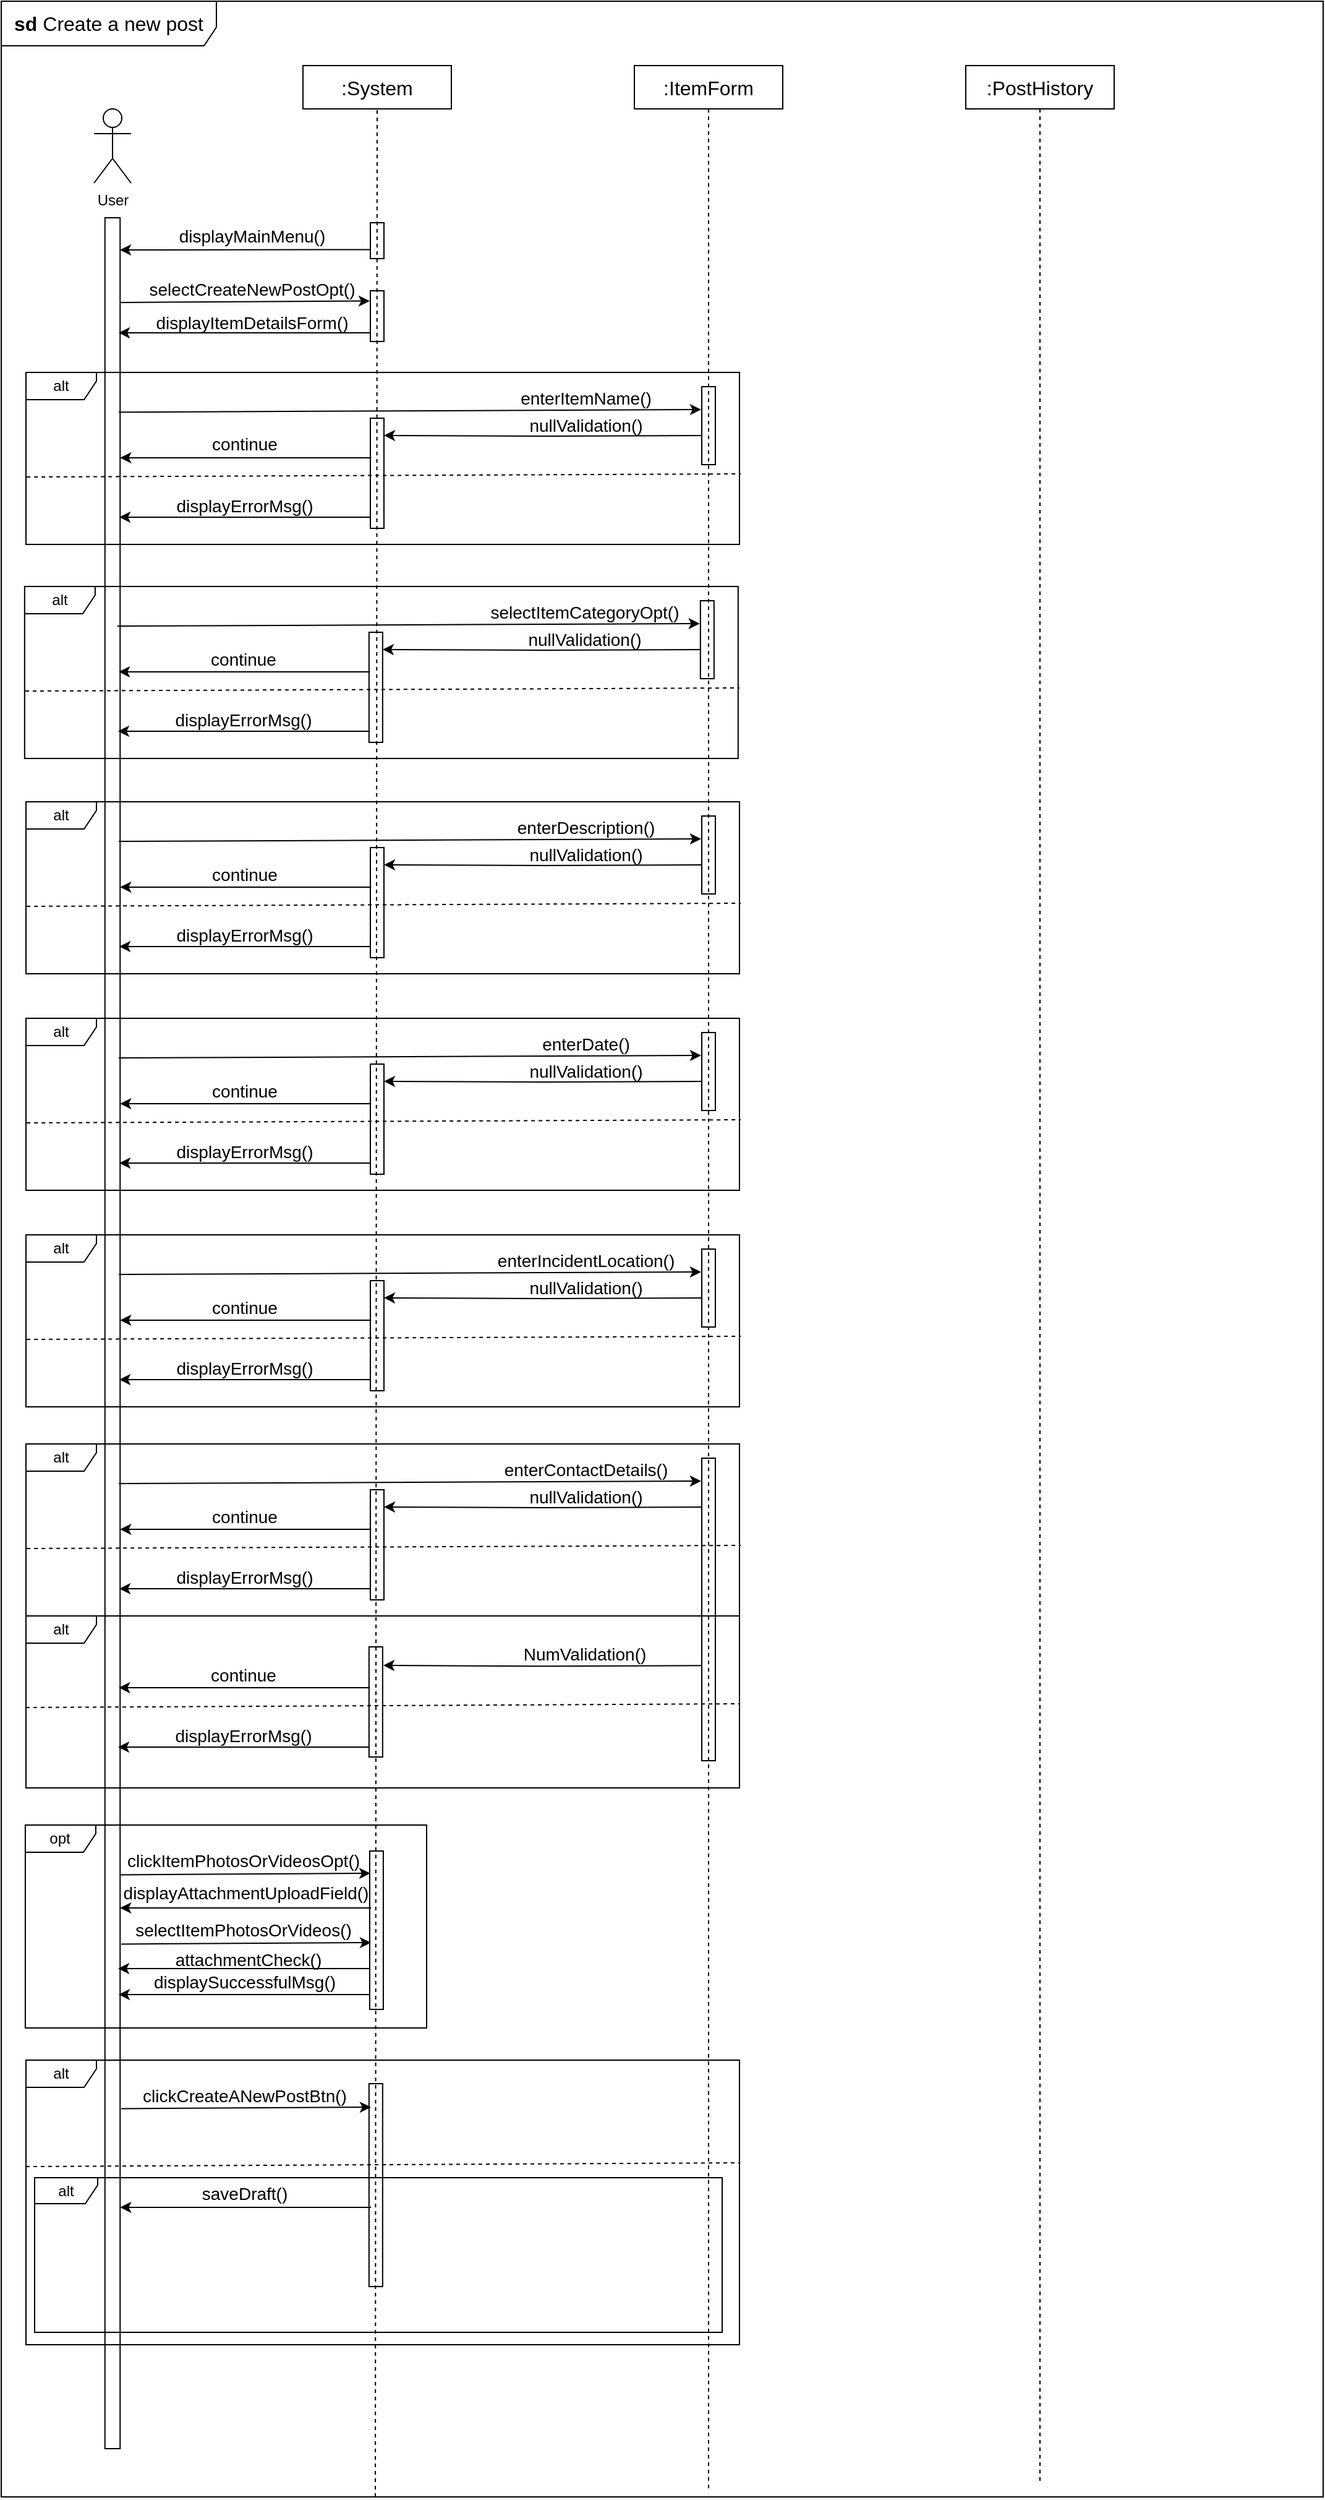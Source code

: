 <mxfile version="28.1.0">
  <diagram name="Page-1" id="sgsQ7huBA6DXoUmc6Gqc">
    <mxGraphModel dx="1068" dy="1124" grid="0" gridSize="10" guides="1" tooltips="1" connect="1" arrows="1" fold="1" page="0" pageScale="1" pageWidth="1100" pageHeight="850" math="0" shadow="0">
      <root>
        <mxCell id="0" />
        <mxCell id="1" parent="0" />
        <mxCell id="ZG9ES1SagPVRFGCV5ww2-1" value="User" style="shape=umlActor;verticalLabelPosition=bottom;verticalAlign=top;html=1;outlineConnect=0;" parent="1" vertex="1">
          <mxGeometry x="87" y="103" width="30" height="60" as="geometry" />
        </mxCell>
        <mxCell id="ZG9ES1SagPVRFGCV5ww2-2" value="" style="rounded=0;whiteSpace=wrap;html=1;" parent="1" vertex="1">
          <mxGeometry x="95.88" y="191" width="12.25" height="1803" as="geometry" />
        </mxCell>
        <mxCell id="ZG9ES1SagPVRFGCV5ww2-4" value="&lt;font style=&quot;font-size: 16px;&quot;&gt;&lt;b style=&quot;&quot;&gt;sd&lt;/b&gt; Create a new post&lt;/font&gt;" style="shape=umlFrame;whiteSpace=wrap;html=1;pointerEvents=0;width=174;height=36;movable=1;resizable=1;rotatable=1;deletable=1;editable=1;locked=0;connectable=1;" parent="1" vertex="1">
          <mxGeometry x="12" y="16" width="1069" height="2017" as="geometry" />
        </mxCell>
        <mxCell id="eCXgvbWs65na6q_Dgukh-114" style="edgeStyle=orthogonalEdgeStyle;rounded=0;orthogonalLoop=1;jettySize=auto;html=1;exitX=0.5;exitY=1;exitDx=0;exitDy=0;dashed=1;endArrow=none;endFill=0;movable=0;resizable=0;rotatable=0;deletable=0;editable=0;locked=1;connectable=0;" edge="1" parent="1" source="ZG9ES1SagPVRFGCV5ww2-6">
          <mxGeometry relative="1" as="geometry">
            <mxPoint x="584" y="2029" as="targetPoint" />
          </mxGeometry>
        </mxCell>
        <mxCell id="ZG9ES1SagPVRFGCV5ww2-6" value=":ItemForm" style="rounded=0;whiteSpace=wrap;html=1;fillColor=none;fontSize=16;" parent="1" vertex="1">
          <mxGeometry x="524" y="68" width="120" height="35" as="geometry" />
        </mxCell>
        <mxCell id="ZG9ES1SagPVRFGCV5ww2-7" value=":PostHistory" style="rounded=0;whiteSpace=wrap;html=1;fillColor=none;fontSize=16;" parent="1" vertex="1">
          <mxGeometry x="792" y="68" width="120" height="35" as="geometry" />
        </mxCell>
        <mxCell id="ZG9ES1SagPVRFGCV5ww2-8" value=":System" style="rounded=0;whiteSpace=wrap;html=1;fillColor=none;fontSize=16;" parent="1" vertex="1">
          <mxGeometry x="256" y="68" width="120" height="35" as="geometry" />
        </mxCell>
        <mxCell id="ZG9ES1SagPVRFGCV5ww2-16" value="" style="rounded=0;whiteSpace=wrap;html=1;fillColor=none;" parent="1" vertex="1">
          <mxGeometry x="310.5" y="195" width="11" height="29" as="geometry" />
        </mxCell>
        <mxCell id="ZG9ES1SagPVRFGCV5ww2-26" style="edgeStyle=orthogonalEdgeStyle;rounded=0;orthogonalLoop=1;jettySize=auto;html=1;exitX=0;exitY=0.75;exitDx=0;exitDy=0;" parent="1" source="ZG9ES1SagPVRFGCV5ww2-16" edge="1">
          <mxGeometry relative="1" as="geometry">
            <mxPoint x="108" y="217" as="targetPoint" />
            <Array as="points">
              <mxPoint x="108" y="217" />
            </Array>
          </mxGeometry>
        </mxCell>
        <mxCell id="ZG9ES1SagPVRFGCV5ww2-27" value="displayMainMenu()" style="text;strokeColor=none;align=center;fillColor=none;html=1;verticalAlign=middle;whiteSpace=wrap;rounded=0;fontSize=14;" parent="1" vertex="1">
          <mxGeometry x="185" y="191" width="60" height="30" as="geometry" />
        </mxCell>
        <mxCell id="ZG9ES1SagPVRFGCV5ww2-28" value="" style="rounded=0;whiteSpace=wrap;html=1;fillColor=none;" parent="1" vertex="1">
          <mxGeometry x="310.5" y="250" width="11" height="41" as="geometry" />
        </mxCell>
        <mxCell id="ZG9ES1SagPVRFGCV5ww2-29" value="" style="endArrow=classic;html=1;rounded=0;entryX=0;entryY=0.25;entryDx=0;entryDy=0;exitX=0.994;exitY=0.139;exitDx=0;exitDy=0;exitPerimeter=0;" parent="1" edge="1">
          <mxGeometry width="50" height="50" relative="1" as="geometry">
            <mxPoint x="108.057" y="259.481" as="sourcePoint" />
            <mxPoint x="310" y="258.25" as="targetPoint" />
          </mxGeometry>
        </mxCell>
        <mxCell id="ZG9ES1SagPVRFGCV5ww2-30" value="selectCreateNewPostOpt()" style="text;strokeColor=none;align=center;fillColor=none;html=1;verticalAlign=middle;whiteSpace=wrap;rounded=0;fontSize=14;" parent="1" vertex="1">
          <mxGeometry x="185" y="234" width="60" height="30" as="geometry" />
        </mxCell>
        <mxCell id="ZG9ES1SagPVRFGCV5ww2-33" value="displayItemDetailsForm()" style="text;strokeColor=none;align=center;fillColor=none;html=1;verticalAlign=middle;whiteSpace=wrap;rounded=0;fontSize=14;" parent="1" vertex="1">
          <mxGeometry x="185" y="261" width="60" height="30" as="geometry" />
        </mxCell>
        <mxCell id="eCXgvbWs65na6q_Dgukh-1" style="edgeStyle=orthogonalEdgeStyle;rounded=0;orthogonalLoop=1;jettySize=auto;html=1;exitX=0;exitY=0.75;exitDx=0;exitDy=0;entryX=0.994;entryY=0.041;entryDx=0;entryDy=0;entryPerimeter=0;" edge="1" parent="1">
          <mxGeometry relative="1" as="geometry">
            <mxPoint x="310" y="284" as="sourcePoint" />
            <mxPoint x="107" y="284" as="targetPoint" />
          </mxGeometry>
        </mxCell>
        <mxCell id="eCXgvbWs65na6q_Dgukh-3" value="" style="rounded=0;whiteSpace=wrap;html=1;fillColor=none;" vertex="1" parent="1">
          <mxGeometry x="578.5" y="327.5" width="11" height="63" as="geometry" />
        </mxCell>
        <mxCell id="eCXgvbWs65na6q_Dgukh-6" value="enterItemName()" style="text;strokeColor=none;align=center;fillColor=none;html=1;verticalAlign=middle;whiteSpace=wrap;rounded=0;fontSize=14;" vertex="1" parent="1">
          <mxGeometry x="455" y="322" width="60" height="30" as="geometry" />
        </mxCell>
        <mxCell id="eCXgvbWs65na6q_Dgukh-7" value="" style="endArrow=none;dashed=1;html=1;rounded=0;entryX=0.5;entryY=1;entryDx=0;entryDy=0;exitX=0.283;exitY=1;exitDx=0;exitDy=0;exitPerimeter=0;movable=0;resizable=0;rotatable=0;deletable=0;editable=0;locked=1;connectable=0;" edge="1" parent="1" source="ZG9ES1SagPVRFGCV5ww2-4" target="ZG9ES1SagPVRFGCV5ww2-8">
          <mxGeometry width="50" height="50" relative="1" as="geometry">
            <mxPoint x="313" y="465" as="sourcePoint" />
            <mxPoint x="363" y="415" as="targetPoint" />
          </mxGeometry>
        </mxCell>
        <mxCell id="eCXgvbWs65na6q_Dgukh-10" value="alt" style="shape=umlFrame;whiteSpace=wrap;html=1;pointerEvents=0;width=57;height=22;" vertex="1" parent="1">
          <mxGeometry x="32" y="316" width="577" height="139" as="geometry" />
        </mxCell>
        <mxCell id="eCXgvbWs65na6q_Dgukh-13" value="" style="rounded=0;whiteSpace=wrap;html=1;fillColor=none;" vertex="1" parent="1">
          <mxGeometry x="310.5" y="353" width="11" height="89" as="geometry" />
        </mxCell>
        <mxCell id="eCXgvbWs65na6q_Dgukh-15" style="edgeStyle=orthogonalEdgeStyle;rounded=0;orthogonalLoop=1;jettySize=auto;html=1;entryX=0.994;entryY=0.041;entryDx=0;entryDy=0;entryPerimeter=0;" edge="1" parent="1">
          <mxGeometry relative="1" as="geometry">
            <mxPoint x="579" y="367" as="sourcePoint" />
            <mxPoint x="321.5" y="366.91" as="targetPoint" />
          </mxGeometry>
        </mxCell>
        <mxCell id="eCXgvbWs65na6q_Dgukh-16" value="nullValidation()" style="text;strokeColor=none;align=center;fillColor=none;html=1;verticalAlign=middle;whiteSpace=wrap;rounded=0;fontSize=14;" vertex="1" parent="1">
          <mxGeometry x="455" y="344" width="60" height="30" as="geometry" />
        </mxCell>
        <mxCell id="eCXgvbWs65na6q_Dgukh-19" value="" style="endArrow=none;dashed=1;html=1;rounded=0;exitX=0.001;exitY=0.608;exitDx=0;exitDy=0;exitPerimeter=0;entryX=1.003;entryY=0.501;entryDx=0;entryDy=0;entryPerimeter=0;" edge="1" parent="1" source="eCXgvbWs65na6q_Dgukh-10">
          <mxGeometry width="50" height="50" relative="1" as="geometry">
            <mxPoint x="249.282" y="398.694" as="sourcePoint" />
            <mxPoint x="610.077" y="397.999" as="targetPoint" />
          </mxGeometry>
        </mxCell>
        <mxCell id="eCXgvbWs65na6q_Dgukh-20" style="edgeStyle=orthogonalEdgeStyle;rounded=0;orthogonalLoop=1;jettySize=auto;html=1;exitX=0;exitY=0.75;exitDx=0;exitDy=0;entryX=0.994;entryY=0.041;entryDx=0;entryDy=0;entryPerimeter=0;" edge="1" parent="1">
          <mxGeometry relative="1" as="geometry">
            <mxPoint x="311.13" y="385" as="sourcePoint" />
            <mxPoint x="108.13" y="385" as="targetPoint" />
          </mxGeometry>
        </mxCell>
        <mxCell id="eCXgvbWs65na6q_Dgukh-21" style="edgeStyle=orthogonalEdgeStyle;rounded=0;orthogonalLoop=1;jettySize=auto;html=1;exitX=0;exitY=0.75;exitDx=0;exitDy=0;entryX=0.994;entryY=0.041;entryDx=0;entryDy=0;entryPerimeter=0;" edge="1" parent="1">
          <mxGeometry relative="1" as="geometry">
            <mxPoint x="310.5" y="433" as="sourcePoint" />
            <mxPoint x="107.5" y="433" as="targetPoint" />
          </mxGeometry>
        </mxCell>
        <mxCell id="eCXgvbWs65na6q_Dgukh-22" value="displayErrorMsg()" style="text;strokeColor=none;align=center;fillColor=none;html=1;verticalAlign=middle;whiteSpace=wrap;rounded=0;fontSize=14;" vertex="1" parent="1">
          <mxGeometry x="179" y="409" width="60" height="30" as="geometry" />
        </mxCell>
        <mxCell id="eCXgvbWs65na6q_Dgukh-25" value="continue" style="text;strokeColor=none;align=center;fillColor=none;html=1;verticalAlign=middle;whiteSpace=wrap;rounded=0;fontSize=14;" vertex="1" parent="1">
          <mxGeometry x="179" y="359" width="60" height="30" as="geometry" />
        </mxCell>
        <mxCell id="eCXgvbWs65na6q_Dgukh-27" value="" style="endArrow=classic;html=1;rounded=0;entryX=0;entryY=0.25;entryDx=0;entryDy=0;exitX=0.913;exitY=0.091;exitDx=0;exitDy=0;exitPerimeter=0;" edge="1" parent="1">
          <mxGeometry width="50" height="50" relative="1" as="geometry">
            <mxPoint x="107.064" y="348.14" as="sourcePoint" />
            <mxPoint x="577.943" y="346" as="targetPoint" />
          </mxGeometry>
        </mxCell>
        <mxCell id="eCXgvbWs65na6q_Dgukh-28" value="" style="rounded=0;whiteSpace=wrap;html=1;fillColor=none;" vertex="1" parent="1">
          <mxGeometry x="577.42" y="500.5" width="11" height="63" as="geometry" />
        </mxCell>
        <mxCell id="eCXgvbWs65na6q_Dgukh-29" value="selectItemCategoryOpt()" style="text;strokeColor=none;align=center;fillColor=none;html=1;verticalAlign=middle;whiteSpace=wrap;rounded=0;fontSize=14;" vertex="1" parent="1">
          <mxGeometry x="453.92" y="495" width="60" height="30" as="geometry" />
        </mxCell>
        <mxCell id="eCXgvbWs65na6q_Dgukh-30" value="alt" style="shape=umlFrame;whiteSpace=wrap;html=1;pointerEvents=0;width=57;height=22;" vertex="1" parent="1">
          <mxGeometry x="30.92" y="489" width="577" height="139" as="geometry" />
        </mxCell>
        <mxCell id="eCXgvbWs65na6q_Dgukh-31" value="" style="rounded=0;whiteSpace=wrap;html=1;fillColor=none;" vertex="1" parent="1">
          <mxGeometry x="309.42" y="526" width="11" height="89" as="geometry" />
        </mxCell>
        <mxCell id="eCXgvbWs65na6q_Dgukh-32" style="edgeStyle=orthogonalEdgeStyle;rounded=0;orthogonalLoop=1;jettySize=auto;html=1;entryX=0.994;entryY=0.041;entryDx=0;entryDy=0;entryPerimeter=0;" edge="1" parent="1">
          <mxGeometry relative="1" as="geometry">
            <mxPoint x="577.92" y="540" as="sourcePoint" />
            <mxPoint x="320.42" y="539.91" as="targetPoint" />
          </mxGeometry>
        </mxCell>
        <mxCell id="eCXgvbWs65na6q_Dgukh-33" value="nullValidation()" style="text;strokeColor=none;align=center;fillColor=none;html=1;verticalAlign=middle;whiteSpace=wrap;rounded=0;fontSize=14;" vertex="1" parent="1">
          <mxGeometry x="453.92" y="517" width="60" height="30" as="geometry" />
        </mxCell>
        <mxCell id="eCXgvbWs65na6q_Dgukh-34" value="" style="endArrow=none;dashed=1;html=1;rounded=0;exitX=0.001;exitY=0.608;exitDx=0;exitDy=0;exitPerimeter=0;entryX=1.003;entryY=0.501;entryDx=0;entryDy=0;entryPerimeter=0;" edge="1" parent="1" source="eCXgvbWs65na6q_Dgukh-30">
          <mxGeometry width="50" height="50" relative="1" as="geometry">
            <mxPoint x="248.202" y="571.694" as="sourcePoint" />
            <mxPoint x="608.997" y="570.999" as="targetPoint" />
          </mxGeometry>
        </mxCell>
        <mxCell id="eCXgvbWs65na6q_Dgukh-35" style="edgeStyle=orthogonalEdgeStyle;rounded=0;orthogonalLoop=1;jettySize=auto;html=1;exitX=0;exitY=0.75;exitDx=0;exitDy=0;entryX=0.994;entryY=0.041;entryDx=0;entryDy=0;entryPerimeter=0;" edge="1" parent="1">
          <mxGeometry relative="1" as="geometry">
            <mxPoint x="310.05" y="558" as="sourcePoint" />
            <mxPoint x="107.05" y="558" as="targetPoint" />
          </mxGeometry>
        </mxCell>
        <mxCell id="eCXgvbWs65na6q_Dgukh-36" style="edgeStyle=orthogonalEdgeStyle;rounded=0;orthogonalLoop=1;jettySize=auto;html=1;exitX=0;exitY=0.75;exitDx=0;exitDy=0;entryX=0.994;entryY=0.041;entryDx=0;entryDy=0;entryPerimeter=0;" edge="1" parent="1">
          <mxGeometry relative="1" as="geometry">
            <mxPoint x="309.42" y="606" as="sourcePoint" />
            <mxPoint x="106.42" y="606" as="targetPoint" />
          </mxGeometry>
        </mxCell>
        <mxCell id="eCXgvbWs65na6q_Dgukh-37" value="displayErrorMsg()" style="text;strokeColor=none;align=center;fillColor=none;html=1;verticalAlign=middle;whiteSpace=wrap;rounded=0;fontSize=14;" vertex="1" parent="1">
          <mxGeometry x="177.92" y="582" width="60" height="30" as="geometry" />
        </mxCell>
        <mxCell id="eCXgvbWs65na6q_Dgukh-38" value="continue" style="text;strokeColor=none;align=center;fillColor=none;html=1;verticalAlign=middle;whiteSpace=wrap;rounded=0;fontSize=14;" vertex="1" parent="1">
          <mxGeometry x="177.92" y="533" width="60" height="30" as="geometry" />
        </mxCell>
        <mxCell id="eCXgvbWs65na6q_Dgukh-39" value="" style="endArrow=classic;html=1;rounded=0;entryX=0;entryY=0.25;entryDx=0;entryDy=0;exitX=0.913;exitY=0.091;exitDx=0;exitDy=0;exitPerimeter=0;" edge="1" parent="1">
          <mxGeometry width="50" height="50" relative="1" as="geometry">
            <mxPoint x="105.92" y="521" as="sourcePoint" />
            <mxPoint x="576.863" y="519" as="targetPoint" />
          </mxGeometry>
        </mxCell>
        <mxCell id="eCXgvbWs65na6q_Dgukh-43" value="" style="rounded=0;whiteSpace=wrap;html=1;fillColor=none;" vertex="1" parent="1">
          <mxGeometry x="578.5" y="674.5" width="11" height="63" as="geometry" />
        </mxCell>
        <mxCell id="eCXgvbWs65na6q_Dgukh-44" value="enterDescription()" style="text;strokeColor=none;align=center;fillColor=none;html=1;verticalAlign=middle;whiteSpace=wrap;rounded=0;fontSize=14;" vertex="1" parent="1">
          <mxGeometry x="455" y="669" width="60" height="30" as="geometry" />
        </mxCell>
        <mxCell id="eCXgvbWs65na6q_Dgukh-45" value="alt" style="shape=umlFrame;whiteSpace=wrap;html=1;pointerEvents=0;width=57;height=22;" vertex="1" parent="1">
          <mxGeometry x="32" y="663" width="577" height="139" as="geometry" />
        </mxCell>
        <mxCell id="eCXgvbWs65na6q_Dgukh-46" value="" style="rounded=0;whiteSpace=wrap;html=1;fillColor=none;" vertex="1" parent="1">
          <mxGeometry x="310.5" y="700" width="11" height="89" as="geometry" />
        </mxCell>
        <mxCell id="eCXgvbWs65na6q_Dgukh-47" style="edgeStyle=orthogonalEdgeStyle;rounded=0;orthogonalLoop=1;jettySize=auto;html=1;entryX=0.994;entryY=0.041;entryDx=0;entryDy=0;entryPerimeter=0;" edge="1" parent="1">
          <mxGeometry relative="1" as="geometry">
            <mxPoint x="579" y="714" as="sourcePoint" />
            <mxPoint x="321.5" y="713.91" as="targetPoint" />
          </mxGeometry>
        </mxCell>
        <mxCell id="eCXgvbWs65na6q_Dgukh-48" value="nullValidation()" style="text;strokeColor=none;align=center;fillColor=none;html=1;verticalAlign=middle;whiteSpace=wrap;rounded=0;fontSize=14;" vertex="1" parent="1">
          <mxGeometry x="455" y="691" width="60" height="30" as="geometry" />
        </mxCell>
        <mxCell id="eCXgvbWs65na6q_Dgukh-49" value="" style="endArrow=none;dashed=1;html=1;rounded=0;exitX=0.001;exitY=0.608;exitDx=0;exitDy=0;exitPerimeter=0;entryX=1.003;entryY=0.501;entryDx=0;entryDy=0;entryPerimeter=0;" edge="1" parent="1" source="eCXgvbWs65na6q_Dgukh-45">
          <mxGeometry width="50" height="50" relative="1" as="geometry">
            <mxPoint x="249.282" y="745.694" as="sourcePoint" />
            <mxPoint x="610.077" y="744.999" as="targetPoint" />
          </mxGeometry>
        </mxCell>
        <mxCell id="eCXgvbWs65na6q_Dgukh-50" style="edgeStyle=orthogonalEdgeStyle;rounded=0;orthogonalLoop=1;jettySize=auto;html=1;exitX=0;exitY=0.75;exitDx=0;exitDy=0;entryX=0.994;entryY=0.041;entryDx=0;entryDy=0;entryPerimeter=0;" edge="1" parent="1">
          <mxGeometry relative="1" as="geometry">
            <mxPoint x="311.13" y="732" as="sourcePoint" />
            <mxPoint x="108.13" y="732" as="targetPoint" />
          </mxGeometry>
        </mxCell>
        <mxCell id="eCXgvbWs65na6q_Dgukh-51" style="edgeStyle=orthogonalEdgeStyle;rounded=0;orthogonalLoop=1;jettySize=auto;html=1;exitX=0;exitY=0.75;exitDx=0;exitDy=0;entryX=0.994;entryY=0.041;entryDx=0;entryDy=0;entryPerimeter=0;" edge="1" parent="1">
          <mxGeometry relative="1" as="geometry">
            <mxPoint x="310.5" y="780" as="sourcePoint" />
            <mxPoint x="107.5" y="780" as="targetPoint" />
          </mxGeometry>
        </mxCell>
        <mxCell id="eCXgvbWs65na6q_Dgukh-52" value="displayErrorMsg()" style="text;strokeColor=none;align=center;fillColor=none;html=1;verticalAlign=middle;whiteSpace=wrap;rounded=0;fontSize=14;" vertex="1" parent="1">
          <mxGeometry x="179" y="756" width="60" height="30" as="geometry" />
        </mxCell>
        <mxCell id="eCXgvbWs65na6q_Dgukh-53" value="continue" style="text;strokeColor=none;align=center;fillColor=none;html=1;verticalAlign=middle;whiteSpace=wrap;rounded=0;fontSize=14;" vertex="1" parent="1">
          <mxGeometry x="179" y="707" width="60" height="30" as="geometry" />
        </mxCell>
        <mxCell id="eCXgvbWs65na6q_Dgukh-54" value="" style="endArrow=classic;html=1;rounded=0;entryX=0;entryY=0.25;entryDx=0;entryDy=0;exitX=0.913;exitY=0.091;exitDx=0;exitDy=0;exitPerimeter=0;" edge="1" parent="1">
          <mxGeometry width="50" height="50" relative="1" as="geometry">
            <mxPoint x="107" y="695" as="sourcePoint" />
            <mxPoint x="577.943" y="693" as="targetPoint" />
          </mxGeometry>
        </mxCell>
        <mxCell id="eCXgvbWs65na6q_Dgukh-56" value="" style="rounded=0;whiteSpace=wrap;html=1;fillColor=none;" vertex="1" parent="1">
          <mxGeometry x="578.5" y="849.5" width="11" height="63" as="geometry" />
        </mxCell>
        <mxCell id="eCXgvbWs65na6q_Dgukh-57" value="enterDate()" style="text;strokeColor=none;align=center;fillColor=none;html=1;verticalAlign=middle;whiteSpace=wrap;rounded=0;fontSize=14;" vertex="1" parent="1">
          <mxGeometry x="455" y="844" width="60" height="30" as="geometry" />
        </mxCell>
        <mxCell id="eCXgvbWs65na6q_Dgukh-58" value="alt" style="shape=umlFrame;whiteSpace=wrap;html=1;pointerEvents=0;width=57;height=22;" vertex="1" parent="1">
          <mxGeometry x="32" y="838" width="577" height="139" as="geometry" />
        </mxCell>
        <mxCell id="eCXgvbWs65na6q_Dgukh-59" value="" style="rounded=0;whiteSpace=wrap;html=1;fillColor=none;" vertex="1" parent="1">
          <mxGeometry x="310.5" y="875" width="11" height="89" as="geometry" />
        </mxCell>
        <mxCell id="eCXgvbWs65na6q_Dgukh-60" style="edgeStyle=orthogonalEdgeStyle;rounded=0;orthogonalLoop=1;jettySize=auto;html=1;entryX=0.994;entryY=0.041;entryDx=0;entryDy=0;entryPerimeter=0;" edge="1" parent="1">
          <mxGeometry relative="1" as="geometry">
            <mxPoint x="579" y="889" as="sourcePoint" />
            <mxPoint x="321.5" y="888.91" as="targetPoint" />
          </mxGeometry>
        </mxCell>
        <mxCell id="eCXgvbWs65na6q_Dgukh-61" value="nullValidation()" style="text;strokeColor=none;align=center;fillColor=none;html=1;verticalAlign=middle;whiteSpace=wrap;rounded=0;fontSize=14;" vertex="1" parent="1">
          <mxGeometry x="455" y="866" width="60" height="30" as="geometry" />
        </mxCell>
        <mxCell id="eCXgvbWs65na6q_Dgukh-62" value="" style="endArrow=none;dashed=1;html=1;rounded=0;exitX=0.001;exitY=0.608;exitDx=0;exitDy=0;exitPerimeter=0;entryX=1.003;entryY=0.501;entryDx=0;entryDy=0;entryPerimeter=0;" edge="1" parent="1" source="eCXgvbWs65na6q_Dgukh-58">
          <mxGeometry width="50" height="50" relative="1" as="geometry">
            <mxPoint x="249.282" y="920.694" as="sourcePoint" />
            <mxPoint x="610.077" y="919.999" as="targetPoint" />
          </mxGeometry>
        </mxCell>
        <mxCell id="eCXgvbWs65na6q_Dgukh-63" style="edgeStyle=orthogonalEdgeStyle;rounded=0;orthogonalLoop=1;jettySize=auto;html=1;exitX=0;exitY=0.75;exitDx=0;exitDy=0;entryX=0.994;entryY=0.041;entryDx=0;entryDy=0;entryPerimeter=0;" edge="1" parent="1">
          <mxGeometry relative="1" as="geometry">
            <mxPoint x="311.13" y="907" as="sourcePoint" />
            <mxPoint x="108.13" y="907" as="targetPoint" />
          </mxGeometry>
        </mxCell>
        <mxCell id="eCXgvbWs65na6q_Dgukh-64" style="edgeStyle=orthogonalEdgeStyle;rounded=0;orthogonalLoop=1;jettySize=auto;html=1;exitX=0;exitY=0.75;exitDx=0;exitDy=0;entryX=0.994;entryY=0.041;entryDx=0;entryDy=0;entryPerimeter=0;" edge="1" parent="1">
          <mxGeometry relative="1" as="geometry">
            <mxPoint x="310.5" y="955" as="sourcePoint" />
            <mxPoint x="107.5" y="955" as="targetPoint" />
          </mxGeometry>
        </mxCell>
        <mxCell id="eCXgvbWs65na6q_Dgukh-65" value="displayErrorMsg()" style="text;strokeColor=none;align=center;fillColor=none;html=1;verticalAlign=middle;whiteSpace=wrap;rounded=0;fontSize=14;" vertex="1" parent="1">
          <mxGeometry x="179" y="931" width="60" height="30" as="geometry" />
        </mxCell>
        <mxCell id="eCXgvbWs65na6q_Dgukh-66" value="continue" style="text;strokeColor=none;align=center;fillColor=none;html=1;verticalAlign=middle;whiteSpace=wrap;rounded=0;fontSize=14;" vertex="1" parent="1">
          <mxGeometry x="179" y="882" width="60" height="30" as="geometry" />
        </mxCell>
        <mxCell id="eCXgvbWs65na6q_Dgukh-67" value="" style="endArrow=classic;html=1;rounded=0;entryX=0;entryY=0.25;entryDx=0;entryDy=0;exitX=0.913;exitY=0.091;exitDx=0;exitDy=0;exitPerimeter=0;" edge="1" parent="1">
          <mxGeometry width="50" height="50" relative="1" as="geometry">
            <mxPoint x="107" y="870" as="sourcePoint" />
            <mxPoint x="577.943" y="868" as="targetPoint" />
          </mxGeometry>
        </mxCell>
        <mxCell id="eCXgvbWs65na6q_Dgukh-69" value="" style="rounded=0;whiteSpace=wrap;html=1;fillColor=none;" vertex="1" parent="1">
          <mxGeometry x="578.5" y="1024.5" width="11" height="63" as="geometry" />
        </mxCell>
        <mxCell id="eCXgvbWs65na6q_Dgukh-70" value="enterIncidentLocation()" style="text;strokeColor=none;align=center;fillColor=none;html=1;verticalAlign=middle;whiteSpace=wrap;rounded=0;fontSize=14;" vertex="1" parent="1">
          <mxGeometry x="455" y="1019" width="60" height="30" as="geometry" />
        </mxCell>
        <mxCell id="eCXgvbWs65na6q_Dgukh-71" value="alt" style="shape=umlFrame;whiteSpace=wrap;html=1;pointerEvents=0;width=57;height=22;" vertex="1" parent="1">
          <mxGeometry x="32" y="1013" width="577" height="139" as="geometry" />
        </mxCell>
        <mxCell id="eCXgvbWs65na6q_Dgukh-72" value="" style="rounded=0;whiteSpace=wrap;html=1;fillColor=none;" vertex="1" parent="1">
          <mxGeometry x="310.5" y="1050" width="11" height="89" as="geometry" />
        </mxCell>
        <mxCell id="eCXgvbWs65na6q_Dgukh-73" style="edgeStyle=orthogonalEdgeStyle;rounded=0;orthogonalLoop=1;jettySize=auto;html=1;entryX=0.994;entryY=0.041;entryDx=0;entryDy=0;entryPerimeter=0;" edge="1" parent="1">
          <mxGeometry relative="1" as="geometry">
            <mxPoint x="579" y="1064" as="sourcePoint" />
            <mxPoint x="321.5" y="1063.91" as="targetPoint" />
          </mxGeometry>
        </mxCell>
        <mxCell id="eCXgvbWs65na6q_Dgukh-74" value="nullValidation()" style="text;strokeColor=none;align=center;fillColor=none;html=1;verticalAlign=middle;whiteSpace=wrap;rounded=0;fontSize=14;" vertex="1" parent="1">
          <mxGeometry x="455" y="1041" width="60" height="30" as="geometry" />
        </mxCell>
        <mxCell id="eCXgvbWs65na6q_Dgukh-75" value="" style="endArrow=none;dashed=1;html=1;rounded=0;exitX=0.001;exitY=0.608;exitDx=0;exitDy=0;exitPerimeter=0;entryX=1.003;entryY=0.501;entryDx=0;entryDy=0;entryPerimeter=0;" edge="1" parent="1" source="eCXgvbWs65na6q_Dgukh-71">
          <mxGeometry width="50" height="50" relative="1" as="geometry">
            <mxPoint x="249.282" y="1095.694" as="sourcePoint" />
            <mxPoint x="610.077" y="1094.999" as="targetPoint" />
          </mxGeometry>
        </mxCell>
        <mxCell id="eCXgvbWs65na6q_Dgukh-76" style="edgeStyle=orthogonalEdgeStyle;rounded=0;orthogonalLoop=1;jettySize=auto;html=1;exitX=0;exitY=0.75;exitDx=0;exitDy=0;entryX=0.994;entryY=0.041;entryDx=0;entryDy=0;entryPerimeter=0;" edge="1" parent="1">
          <mxGeometry relative="1" as="geometry">
            <mxPoint x="311.13" y="1082" as="sourcePoint" />
            <mxPoint x="108.13" y="1082" as="targetPoint" />
          </mxGeometry>
        </mxCell>
        <mxCell id="eCXgvbWs65na6q_Dgukh-77" style="edgeStyle=orthogonalEdgeStyle;rounded=0;orthogonalLoop=1;jettySize=auto;html=1;exitX=0;exitY=0.75;exitDx=0;exitDy=0;entryX=0.994;entryY=0.041;entryDx=0;entryDy=0;entryPerimeter=0;" edge="1" parent="1">
          <mxGeometry relative="1" as="geometry">
            <mxPoint x="310.5" y="1130" as="sourcePoint" />
            <mxPoint x="107.5" y="1130" as="targetPoint" />
          </mxGeometry>
        </mxCell>
        <mxCell id="eCXgvbWs65na6q_Dgukh-78" value="displayErrorMsg()" style="text;strokeColor=none;align=center;fillColor=none;html=1;verticalAlign=middle;whiteSpace=wrap;rounded=0;fontSize=14;" vertex="1" parent="1">
          <mxGeometry x="179" y="1106" width="60" height="30" as="geometry" />
        </mxCell>
        <mxCell id="eCXgvbWs65na6q_Dgukh-79" value="continue" style="text;strokeColor=none;align=center;fillColor=none;html=1;verticalAlign=middle;whiteSpace=wrap;rounded=0;fontSize=14;" vertex="1" parent="1">
          <mxGeometry x="179" y="1057" width="60" height="30" as="geometry" />
        </mxCell>
        <mxCell id="eCXgvbWs65na6q_Dgukh-80" value="" style="endArrow=classic;html=1;rounded=0;entryX=0;entryY=0.25;entryDx=0;entryDy=0;exitX=0.913;exitY=0.091;exitDx=0;exitDy=0;exitPerimeter=0;" edge="1" parent="1">
          <mxGeometry width="50" height="50" relative="1" as="geometry">
            <mxPoint x="107" y="1045" as="sourcePoint" />
            <mxPoint x="577.943" y="1043" as="targetPoint" />
          </mxGeometry>
        </mxCell>
        <mxCell id="eCXgvbWs65na6q_Dgukh-82" value="" style="rounded=0;whiteSpace=wrap;html=1;fillColor=none;" vertex="1" parent="1">
          <mxGeometry x="578.5" y="1193.5" width="11" height="244.5" as="geometry" />
        </mxCell>
        <mxCell id="eCXgvbWs65na6q_Dgukh-83" value="enterContactDetails()" style="text;strokeColor=none;align=center;fillColor=none;html=1;verticalAlign=middle;whiteSpace=wrap;rounded=0;fontSize=14;" vertex="1" parent="1">
          <mxGeometry x="455" y="1188" width="60" height="30" as="geometry" />
        </mxCell>
        <mxCell id="eCXgvbWs65na6q_Dgukh-84" value="alt" style="shape=umlFrame;whiteSpace=wrap;html=1;pointerEvents=0;width=57;height=22;" vertex="1" parent="1">
          <mxGeometry x="32.0" y="1182" width="577" height="139" as="geometry" />
        </mxCell>
        <mxCell id="eCXgvbWs65na6q_Dgukh-85" value="" style="rounded=0;whiteSpace=wrap;html=1;fillColor=none;" vertex="1" parent="1">
          <mxGeometry x="310.5" y="1219" width="11" height="89" as="geometry" />
        </mxCell>
        <mxCell id="eCXgvbWs65na6q_Dgukh-86" style="edgeStyle=orthogonalEdgeStyle;rounded=0;orthogonalLoop=1;jettySize=auto;html=1;entryX=0.994;entryY=0.041;entryDx=0;entryDy=0;entryPerimeter=0;" edge="1" parent="1">
          <mxGeometry relative="1" as="geometry">
            <mxPoint x="579.0" y="1233" as="sourcePoint" />
            <mxPoint x="321.5" y="1232.91" as="targetPoint" />
          </mxGeometry>
        </mxCell>
        <mxCell id="eCXgvbWs65na6q_Dgukh-87" value="nullValidation()" style="text;strokeColor=none;align=center;fillColor=none;html=1;verticalAlign=middle;whiteSpace=wrap;rounded=0;fontSize=14;" vertex="1" parent="1">
          <mxGeometry x="455" y="1210" width="60" height="30" as="geometry" />
        </mxCell>
        <mxCell id="eCXgvbWs65na6q_Dgukh-88" value="" style="endArrow=none;dashed=1;html=1;rounded=0;exitX=0.001;exitY=0.608;exitDx=0;exitDy=0;exitPerimeter=0;entryX=1.003;entryY=0.501;entryDx=0;entryDy=0;entryPerimeter=0;" edge="1" parent="1" source="eCXgvbWs65na6q_Dgukh-84">
          <mxGeometry width="50" height="50" relative="1" as="geometry">
            <mxPoint x="249.282" y="1264.694" as="sourcePoint" />
            <mxPoint x="610.077" y="1263.999" as="targetPoint" />
          </mxGeometry>
        </mxCell>
        <mxCell id="eCXgvbWs65na6q_Dgukh-89" style="edgeStyle=orthogonalEdgeStyle;rounded=0;orthogonalLoop=1;jettySize=auto;html=1;exitX=0;exitY=0.75;exitDx=0;exitDy=0;entryX=0.994;entryY=0.041;entryDx=0;entryDy=0;entryPerimeter=0;" edge="1" parent="1">
          <mxGeometry relative="1" as="geometry">
            <mxPoint x="311.13" y="1251" as="sourcePoint" />
            <mxPoint x="108.13" y="1251" as="targetPoint" />
          </mxGeometry>
        </mxCell>
        <mxCell id="eCXgvbWs65na6q_Dgukh-90" style="edgeStyle=orthogonalEdgeStyle;rounded=0;orthogonalLoop=1;jettySize=auto;html=1;exitX=0;exitY=0.75;exitDx=0;exitDy=0;entryX=0.994;entryY=0.041;entryDx=0;entryDy=0;entryPerimeter=0;" edge="1" parent="1">
          <mxGeometry relative="1" as="geometry">
            <mxPoint x="310.5" y="1299" as="sourcePoint" />
            <mxPoint x="107.5" y="1299" as="targetPoint" />
          </mxGeometry>
        </mxCell>
        <mxCell id="eCXgvbWs65na6q_Dgukh-91" value="displayErrorMsg()" style="text;strokeColor=none;align=center;fillColor=none;html=1;verticalAlign=middle;whiteSpace=wrap;rounded=0;fontSize=14;" vertex="1" parent="1">
          <mxGeometry x="179.0" y="1275" width="60" height="30" as="geometry" />
        </mxCell>
        <mxCell id="eCXgvbWs65na6q_Dgukh-92" value="continue" style="text;strokeColor=none;align=center;fillColor=none;html=1;verticalAlign=middle;whiteSpace=wrap;rounded=0;fontSize=14;" vertex="1" parent="1">
          <mxGeometry x="179.0" y="1226" width="60" height="30" as="geometry" />
        </mxCell>
        <mxCell id="eCXgvbWs65na6q_Dgukh-93" value="" style="endArrow=classic;html=1;rounded=0;entryX=0;entryY=0.25;entryDx=0;entryDy=0;exitX=0.913;exitY=0.091;exitDx=0;exitDy=0;exitPerimeter=0;" edge="1" parent="1">
          <mxGeometry width="50" height="50" relative="1" as="geometry">
            <mxPoint x="107.0" y="1214" as="sourcePoint" />
            <mxPoint x="577.943" y="1212" as="targetPoint" />
          </mxGeometry>
        </mxCell>
        <mxCell id="eCXgvbWs65na6q_Dgukh-103" value="alt" style="shape=umlFrame;whiteSpace=wrap;html=1;pointerEvents=0;width=57;height=22;" vertex="1" parent="1">
          <mxGeometry x="32" y="1321" width="577" height="139" as="geometry" />
        </mxCell>
        <mxCell id="eCXgvbWs65na6q_Dgukh-104" value="" style="rounded=0;whiteSpace=wrap;html=1;fillColor=none;" vertex="1" parent="1">
          <mxGeometry x="309.42" y="1346" width="11" height="89" as="geometry" />
        </mxCell>
        <mxCell id="eCXgvbWs65na6q_Dgukh-105" style="edgeStyle=orthogonalEdgeStyle;rounded=0;orthogonalLoop=1;jettySize=auto;html=1;entryX=0.994;entryY=0.041;entryDx=0;entryDy=0;entryPerimeter=0;" edge="1" parent="1">
          <mxGeometry relative="1" as="geometry">
            <mxPoint x="578.5" y="1361.09" as="sourcePoint" />
            <mxPoint x="321" y="1361" as="targetPoint" />
          </mxGeometry>
        </mxCell>
        <mxCell id="eCXgvbWs65na6q_Dgukh-106" value="NumValidation()" style="text;strokeColor=none;align=center;fillColor=none;html=1;verticalAlign=middle;whiteSpace=wrap;rounded=0;fontSize=14;" vertex="1" parent="1">
          <mxGeometry x="453.92" y="1337" width="60" height="30" as="geometry" />
        </mxCell>
        <mxCell id="eCXgvbWs65na6q_Dgukh-108" value="" style="endArrow=none;dashed=1;html=1;rounded=0;exitX=0.001;exitY=0.608;exitDx=0;exitDy=0;exitPerimeter=0;entryX=1.003;entryY=0.501;entryDx=0;entryDy=0;entryPerimeter=0;" edge="1" parent="1">
          <mxGeometry width="50" height="50" relative="1" as="geometry">
            <mxPoint x="32" y="1395" as="sourcePoint" />
            <mxPoint x="609.077" y="1391.999" as="targetPoint" />
          </mxGeometry>
        </mxCell>
        <mxCell id="eCXgvbWs65na6q_Dgukh-109" style="edgeStyle=orthogonalEdgeStyle;rounded=0;orthogonalLoop=1;jettySize=auto;html=1;exitX=0;exitY=0.75;exitDx=0;exitDy=0;entryX=0.994;entryY=0.041;entryDx=0;entryDy=0;entryPerimeter=0;" edge="1" parent="1">
          <mxGeometry relative="1" as="geometry">
            <mxPoint x="310.13" y="1379" as="sourcePoint" />
            <mxPoint x="107.13" y="1379" as="targetPoint" />
          </mxGeometry>
        </mxCell>
        <mxCell id="eCXgvbWs65na6q_Dgukh-110" style="edgeStyle=orthogonalEdgeStyle;rounded=0;orthogonalLoop=1;jettySize=auto;html=1;exitX=0;exitY=0.75;exitDx=0;exitDy=0;entryX=0.994;entryY=0.041;entryDx=0;entryDy=0;entryPerimeter=0;" edge="1" parent="1">
          <mxGeometry relative="1" as="geometry">
            <mxPoint x="309.5" y="1427" as="sourcePoint" />
            <mxPoint x="106.5" y="1427" as="targetPoint" />
          </mxGeometry>
        </mxCell>
        <mxCell id="eCXgvbWs65na6q_Dgukh-111" value="displayErrorMsg()" style="text;strokeColor=none;align=center;fillColor=none;html=1;verticalAlign=middle;whiteSpace=wrap;rounded=0;fontSize=14;" vertex="1" parent="1">
          <mxGeometry x="178" y="1403" width="60" height="30" as="geometry" />
        </mxCell>
        <mxCell id="eCXgvbWs65na6q_Dgukh-112" value="continue" style="text;strokeColor=none;align=center;fillColor=none;html=1;verticalAlign=middle;whiteSpace=wrap;rounded=0;fontSize=14;" vertex="1" parent="1">
          <mxGeometry x="178" y="1354" width="60" height="30" as="geometry" />
        </mxCell>
        <mxCell id="eCXgvbWs65na6q_Dgukh-118" value="opt" style="shape=umlFrame;whiteSpace=wrap;html=1;pointerEvents=0;width=57;height=22;" vertex="1" parent="1">
          <mxGeometry x="31.46" y="1490" width="324.54" height="164" as="geometry" />
        </mxCell>
        <mxCell id="eCXgvbWs65na6q_Dgukh-119" value="" style="rounded=0;whiteSpace=wrap;html=1;fillColor=none;" vertex="1" parent="1">
          <mxGeometry x="309.96" y="1511" width="11" height="128" as="geometry" />
        </mxCell>
        <mxCell id="eCXgvbWs65na6q_Dgukh-128" value="" style="endArrow=classic;html=1;rounded=0;entryX=0;entryY=0.25;entryDx=0;entryDy=0;exitX=0.994;exitY=0.139;exitDx=0;exitDy=0;exitPerimeter=0;" edge="1" parent="1">
          <mxGeometry width="50" height="50" relative="1" as="geometry">
            <mxPoint x="108.56" y="1530.231" as="sourcePoint" />
            <mxPoint x="310.503" y="1529" as="targetPoint" />
          </mxGeometry>
        </mxCell>
        <mxCell id="eCXgvbWs65na6q_Dgukh-129" value="clickItemPhotosOrVideosOpt()" style="text;strokeColor=none;align=center;fillColor=none;html=1;verticalAlign=middle;whiteSpace=wrap;rounded=0;fontSize=14;" vertex="1" parent="1">
          <mxGeometry x="177.92" y="1504" width="60" height="30" as="geometry" />
        </mxCell>
        <mxCell id="eCXgvbWs65na6q_Dgukh-130" value="displayAttachmentUploadField()" style="text;strokeColor=none;align=center;fillColor=none;html=1;verticalAlign=middle;whiteSpace=wrap;rounded=0;fontSize=14;" vertex="1" parent="1">
          <mxGeometry x="180" y="1530" width="60" height="30" as="geometry" />
        </mxCell>
        <mxCell id="eCXgvbWs65na6q_Dgukh-131" style="edgeStyle=orthogonalEdgeStyle;rounded=0;orthogonalLoop=1;jettySize=auto;html=1;exitX=0;exitY=0.75;exitDx=0;exitDy=0;entryX=0.994;entryY=0.041;entryDx=0;entryDy=0;entryPerimeter=0;" edge="1" parent="1">
          <mxGeometry relative="1" as="geometry">
            <mxPoint x="311.13" y="1557" as="sourcePoint" />
            <mxPoint x="108.13" y="1557" as="targetPoint" />
          </mxGeometry>
        </mxCell>
        <mxCell id="eCXgvbWs65na6q_Dgukh-133" value="" style="endArrow=classic;html=1;rounded=0;entryX=0;entryY=0.25;entryDx=0;entryDy=0;exitX=0.994;exitY=0.139;exitDx=0;exitDy=0;exitPerimeter=0;" edge="1" parent="1">
          <mxGeometry width="50" height="50" relative="1" as="geometry">
            <mxPoint x="109.03" y="1586.231" as="sourcePoint" />
            <mxPoint x="310.973" y="1585" as="targetPoint" />
          </mxGeometry>
        </mxCell>
        <mxCell id="eCXgvbWs65na6q_Dgukh-134" value="selectItemPhotosOrVideos()" style="text;strokeColor=none;align=center;fillColor=none;html=1;verticalAlign=middle;whiteSpace=wrap;rounded=0;fontSize=14;" vertex="1" parent="1">
          <mxGeometry x="178.39" y="1560" width="60" height="30" as="geometry" />
        </mxCell>
        <mxCell id="eCXgvbWs65na6q_Dgukh-137" style="edgeStyle=orthogonalEdgeStyle;rounded=0;orthogonalLoop=1;jettySize=auto;html=1;exitX=0;exitY=0.75;exitDx=0;exitDy=0;entryX=0.994;entryY=0.041;entryDx=0;entryDy=0;entryPerimeter=0;" edge="1" parent="1">
          <mxGeometry relative="1" as="geometry">
            <mxPoint x="309.5" y="1606" as="sourcePoint" />
            <mxPoint x="106.5" y="1606" as="targetPoint" />
          </mxGeometry>
        </mxCell>
        <mxCell id="eCXgvbWs65na6q_Dgukh-138" style="edgeStyle=orthogonalEdgeStyle;rounded=0;orthogonalLoop=1;jettySize=auto;html=1;exitX=0;exitY=0.75;exitDx=0;exitDy=0;entryX=0.994;entryY=0.041;entryDx=0;entryDy=0;entryPerimeter=0;" edge="1" parent="1">
          <mxGeometry relative="1" as="geometry">
            <mxPoint x="309.96" y="1627" as="sourcePoint" />
            <mxPoint x="106.96" y="1627" as="targetPoint" />
          </mxGeometry>
        </mxCell>
        <mxCell id="eCXgvbWs65na6q_Dgukh-139" value="attachmentCheck()" style="text;strokeColor=none;align=center;fillColor=none;html=1;verticalAlign=middle;whiteSpace=wrap;rounded=0;fontSize=14;" vertex="1" parent="1">
          <mxGeometry x="182" y="1584" width="60" height="30" as="geometry" />
        </mxCell>
        <mxCell id="eCXgvbWs65na6q_Dgukh-140" value="displaySuccessfulMsg()" style="text;strokeColor=none;align=center;fillColor=none;html=1;verticalAlign=middle;whiteSpace=wrap;rounded=0;fontSize=14;" vertex="1" parent="1">
          <mxGeometry x="179" y="1602" width="60" height="30" as="geometry" />
        </mxCell>
        <mxCell id="eCXgvbWs65na6q_Dgukh-141" value="alt" style="shape=umlFrame;whiteSpace=wrap;html=1;pointerEvents=0;width=57;height=22;" vertex="1" parent="1">
          <mxGeometry x="32" y="1680" width="577" height="230" as="geometry" />
        </mxCell>
        <mxCell id="eCXgvbWs65na6q_Dgukh-142" value="" style="rounded=0;whiteSpace=wrap;html=1;fillColor=none;" vertex="1" parent="1">
          <mxGeometry x="309.42" y="1699" width="11" height="164" as="geometry" />
        </mxCell>
        <mxCell id="eCXgvbWs65na6q_Dgukh-143" value="" style="endArrow=classic;html=1;rounded=0;entryX=0;entryY=0.25;entryDx=0;entryDy=0;exitX=0.994;exitY=0.139;exitDx=0;exitDy=0;exitPerimeter=0;" edge="1" parent="1">
          <mxGeometry width="50" height="50" relative="1" as="geometry">
            <mxPoint x="109.03" y="1719.231" as="sourcePoint" />
            <mxPoint x="310.973" y="1718" as="targetPoint" />
          </mxGeometry>
        </mxCell>
        <mxCell id="eCXgvbWs65na6q_Dgukh-144" value="clickCreateANewPostBtn()" style="text;strokeColor=none;align=center;fillColor=none;html=1;verticalAlign=middle;whiteSpace=wrap;rounded=0;fontSize=14;" vertex="1" parent="1">
          <mxGeometry x="179" y="1694" width="60" height="30" as="geometry" />
        </mxCell>
        <mxCell id="eCXgvbWs65na6q_Dgukh-145" style="edgeStyle=orthogonalEdgeStyle;rounded=0;orthogonalLoop=1;jettySize=auto;html=1;exitX=0.5;exitY=1;exitDx=0;exitDy=0;dashed=1;endArrow=none;endFill=0;" edge="1" parent="1" source="ZG9ES1SagPVRFGCV5ww2-7">
          <mxGeometry relative="1" as="geometry">
            <mxPoint x="852" y="2023" as="targetPoint" />
          </mxGeometry>
        </mxCell>
        <mxCell id="eCXgvbWs65na6q_Dgukh-146" value="" style="endArrow=none;dashed=1;html=1;rounded=0;exitX=0.001;exitY=0.608;exitDx=0;exitDy=0;exitPerimeter=0;entryX=1.003;entryY=0.501;entryDx=0;entryDy=0;entryPerimeter=0;" edge="1" parent="1">
          <mxGeometry width="50" height="50" relative="1" as="geometry">
            <mxPoint x="32" y="1766.001" as="sourcePoint" />
            <mxPoint x="609.077" y="1763" as="targetPoint" />
          </mxGeometry>
        </mxCell>
        <mxCell id="eCXgvbWs65na6q_Dgukh-147" style="edgeStyle=orthogonalEdgeStyle;rounded=0;orthogonalLoop=1;jettySize=auto;html=1;exitX=0;exitY=0.75;exitDx=0;exitDy=0;entryX=0.994;entryY=0.041;entryDx=0;entryDy=0;entryPerimeter=0;" edge="1" parent="1">
          <mxGeometry relative="1" as="geometry">
            <mxPoint x="311.13" y="1799" as="sourcePoint" />
            <mxPoint x="108.13" y="1799" as="targetPoint" />
          </mxGeometry>
        </mxCell>
        <mxCell id="eCXgvbWs65na6q_Dgukh-148" value="saveDraft()" style="text;strokeColor=none;align=center;fillColor=none;html=1;verticalAlign=middle;whiteSpace=wrap;rounded=0;fontSize=14;" vertex="1" parent="1">
          <mxGeometry x="179" y="1773" width="60" height="30" as="geometry" />
        </mxCell>
        <mxCell id="eCXgvbWs65na6q_Dgukh-150" value="alt" style="shape=umlFrame;whiteSpace=wrap;html=1;pointerEvents=0;width=51;height=21;" vertex="1" parent="1">
          <mxGeometry x="39" y="1775" width="556" height="125" as="geometry" />
        </mxCell>
      </root>
    </mxGraphModel>
  </diagram>
</mxfile>
